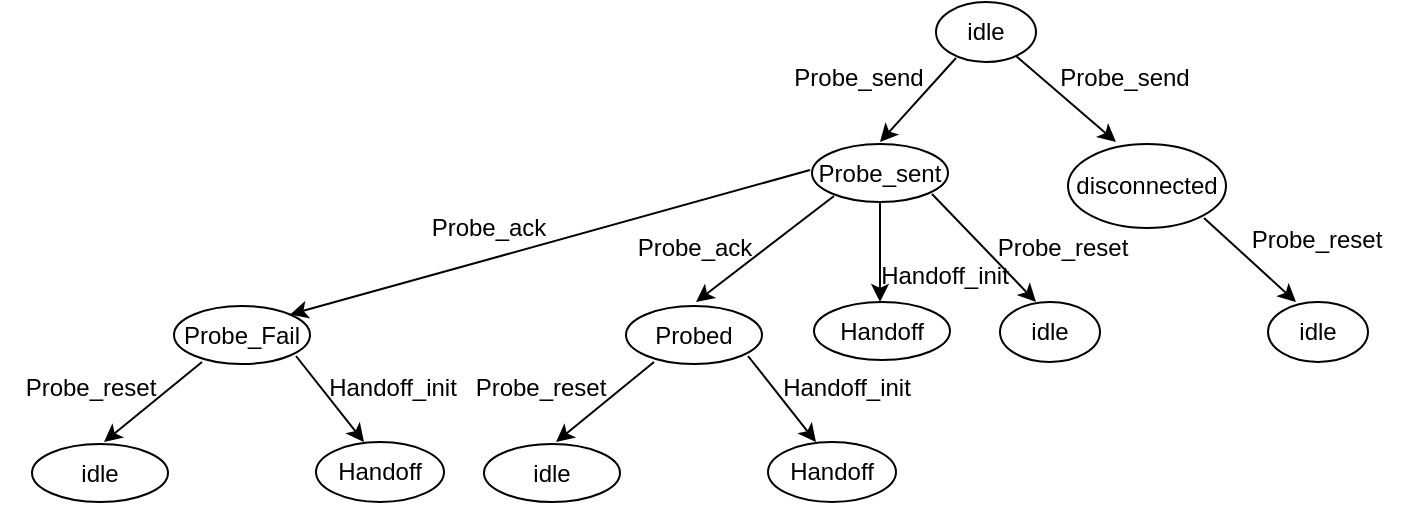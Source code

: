 <mxfile version="22.0.8" type="device">
  <diagram name="Page-1" id="bluvn_l1vRyqVELX8REd">
    <mxGraphModel dx="880" dy="484" grid="1" gridSize="10" guides="1" tooltips="1" connect="1" arrows="1" fold="1" page="1" pageScale="1" pageWidth="850" pageHeight="1100" math="0" shadow="0">
      <root>
        <mxCell id="0" />
        <mxCell id="1" parent="0" />
        <mxCell id="b9SSLsUQUEf4qQV4StT7-1" value="idle" style="ellipse;whiteSpace=wrap;html=1;" vertex="1" parent="1">
          <mxGeometry x="544" y="50" width="50" height="30" as="geometry" />
        </mxCell>
        <mxCell id="b9SSLsUQUEf4qQV4StT7-4" value="" style="endArrow=classic;html=1;rounded=0;" edge="1" parent="1">
          <mxGeometry width="50" height="50" relative="1" as="geometry">
            <mxPoint x="584" y="77" as="sourcePoint" />
            <mxPoint x="634" y="120" as="targetPoint" />
          </mxGeometry>
        </mxCell>
        <mxCell id="b9SSLsUQUEf4qQV4StT7-5" value="disconnected" style="ellipse;whiteSpace=wrap;html=1;" vertex="1" parent="1">
          <mxGeometry x="610" y="121" width="79" height="42" as="geometry" />
        </mxCell>
        <mxCell id="b9SSLsUQUEf4qQV4StT7-9" value="" style="endArrow=classic;html=1;rounded=0;" edge="1" parent="1">
          <mxGeometry width="50" height="50" relative="1" as="geometry">
            <mxPoint x="678" y="158" as="sourcePoint" />
            <mxPoint x="724" y="200" as="targetPoint" />
          </mxGeometry>
        </mxCell>
        <mxCell id="b9SSLsUQUEf4qQV4StT7-7" value="idle" style="ellipse;whiteSpace=wrap;html=1;" vertex="1" parent="1">
          <mxGeometry x="710" y="200" width="50" height="30" as="geometry" />
        </mxCell>
        <mxCell id="b9SSLsUQUEf4qQV4StT7-10" value="Probe_send" style="text;html=1;align=center;verticalAlign=middle;resizable=0;points=[];autosize=1;strokeColor=none;fillColor=none;" vertex="1" parent="1">
          <mxGeometry x="593" y="73" width="90" height="30" as="geometry" />
        </mxCell>
        <mxCell id="b9SSLsUQUEf4qQV4StT7-11" value="Probe_reset" style="text;html=1;align=center;verticalAlign=middle;resizable=0;points=[];autosize=1;strokeColor=none;fillColor=none;" vertex="1" parent="1">
          <mxGeometry x="689" y="154" width="90" height="30" as="geometry" />
        </mxCell>
        <mxCell id="b9SSLsUQUEf4qQV4StT7-12" value="" style="endArrow=classic;html=1;rounded=0;" edge="1" parent="1">
          <mxGeometry width="50" height="50" relative="1" as="geometry">
            <mxPoint x="554" y="78" as="sourcePoint" />
            <mxPoint x="516" y="120" as="targetPoint" />
          </mxGeometry>
        </mxCell>
        <mxCell id="b9SSLsUQUEf4qQV4StT7-14" style="edgeStyle=orthogonalEdgeStyle;rounded=0;orthogonalLoop=1;jettySize=auto;html=1;exitX=0.5;exitY=1;exitDx=0;exitDy=0;" edge="1" parent="1" source="b9SSLsUQUEf4qQV4StT7-13">
          <mxGeometry relative="1" as="geometry">
            <mxPoint x="516" y="200" as="targetPoint" />
          </mxGeometry>
        </mxCell>
        <mxCell id="b9SSLsUQUEf4qQV4StT7-13" value="Probe_sent" style="ellipse;whiteSpace=wrap;html=1;" vertex="1" parent="1">
          <mxGeometry x="482" y="121" width="68" height="29" as="geometry" />
        </mxCell>
        <mxCell id="b9SSLsUQUEf4qQV4StT7-15" value="Handoff" style="ellipse;whiteSpace=wrap;html=1;" vertex="1" parent="1">
          <mxGeometry x="483" y="200" width="68" height="29" as="geometry" />
        </mxCell>
        <mxCell id="b9SSLsUQUEf4qQV4StT7-16" value="" style="endArrow=classic;html=1;rounded=0;" edge="1" parent="1">
          <mxGeometry width="50" height="50" relative="1" as="geometry">
            <mxPoint x="493" y="147" as="sourcePoint" />
            <mxPoint x="424" y="200" as="targetPoint" />
          </mxGeometry>
        </mxCell>
        <mxCell id="b9SSLsUQUEf4qQV4StT7-17" value="Probed" style="ellipse;whiteSpace=wrap;html=1;" vertex="1" parent="1">
          <mxGeometry x="389" y="202" width="68" height="29" as="geometry" />
        </mxCell>
        <mxCell id="b9SSLsUQUEf4qQV4StT7-18" value="" style="endArrow=classic;html=1;rounded=0;" edge="1" parent="1">
          <mxGeometry width="50" height="50" relative="1" as="geometry">
            <mxPoint x="542" y="146" as="sourcePoint" />
            <mxPoint x="594" y="200" as="targetPoint" />
          </mxGeometry>
        </mxCell>
        <mxCell id="b9SSLsUQUEf4qQV4StT7-19" value="idle" style="ellipse;whiteSpace=wrap;html=1;" vertex="1" parent="1">
          <mxGeometry x="576" y="200" width="50" height="30" as="geometry" />
        </mxCell>
        <mxCell id="b9SSLsUQUEf4qQV4StT7-20" value="" style="endArrow=classic;html=1;rounded=0;" edge="1" parent="1">
          <mxGeometry width="50" height="50" relative="1" as="geometry">
            <mxPoint x="403" y="230" as="sourcePoint" />
            <mxPoint x="354" y="270" as="targetPoint" />
          </mxGeometry>
        </mxCell>
        <mxCell id="b9SSLsUQUEf4qQV4StT7-21" value="idle" style="ellipse;whiteSpace=wrap;html=1;" vertex="1" parent="1">
          <mxGeometry x="318" y="271" width="68" height="29" as="geometry" />
        </mxCell>
        <mxCell id="b9SSLsUQUEf4qQV4StT7-22" value="" style="endArrow=classic;html=1;rounded=0;" edge="1" parent="1">
          <mxGeometry width="50" height="50" relative="1" as="geometry">
            <mxPoint x="450" y="227" as="sourcePoint" />
            <mxPoint x="484" y="270" as="targetPoint" />
          </mxGeometry>
        </mxCell>
        <mxCell id="b9SSLsUQUEf4qQV4StT7-23" value="Handoff" style="ellipse;whiteSpace=wrap;html=1;" vertex="1" parent="1">
          <mxGeometry x="460" y="270" width="64" height="30" as="geometry" />
        </mxCell>
        <mxCell id="b9SSLsUQUEf4qQV4StT7-24" value="" style="endArrow=classic;html=1;rounded=0;entryX=1;entryY=0;entryDx=0;entryDy=0;" edge="1" parent="1" target="b9SSLsUQUEf4qQV4StT7-25">
          <mxGeometry width="50" height="50" relative="1" as="geometry">
            <mxPoint x="481" y="134" as="sourcePoint" />
            <mxPoint x="300" y="187" as="targetPoint" />
          </mxGeometry>
        </mxCell>
        <mxCell id="b9SSLsUQUEf4qQV4StT7-25" value="Probe_Fail" style="ellipse;whiteSpace=wrap;html=1;" vertex="1" parent="1">
          <mxGeometry x="163" y="202" width="68" height="29" as="geometry" />
        </mxCell>
        <mxCell id="b9SSLsUQUEf4qQV4StT7-26" value="" style="endArrow=classic;html=1;rounded=0;" edge="1" parent="1">
          <mxGeometry width="50" height="50" relative="1" as="geometry">
            <mxPoint x="177" y="230" as="sourcePoint" />
            <mxPoint x="128" y="270" as="targetPoint" />
          </mxGeometry>
        </mxCell>
        <mxCell id="b9SSLsUQUEf4qQV4StT7-27" value="idle" style="ellipse;whiteSpace=wrap;html=1;" vertex="1" parent="1">
          <mxGeometry x="92" y="271" width="68" height="29" as="geometry" />
        </mxCell>
        <mxCell id="b9SSLsUQUEf4qQV4StT7-28" value="" style="endArrow=classic;html=1;rounded=0;" edge="1" parent="1">
          <mxGeometry width="50" height="50" relative="1" as="geometry">
            <mxPoint x="224" y="227" as="sourcePoint" />
            <mxPoint x="258" y="270" as="targetPoint" />
          </mxGeometry>
        </mxCell>
        <mxCell id="b9SSLsUQUEf4qQV4StT7-29" value="Handoff" style="ellipse;whiteSpace=wrap;html=1;" vertex="1" parent="1">
          <mxGeometry x="234" y="270" width="64" height="30" as="geometry" />
        </mxCell>
        <mxCell id="b9SSLsUQUEf4qQV4StT7-30" value="Probe_send" style="text;html=1;align=center;verticalAlign=middle;resizable=0;points=[];autosize=1;strokeColor=none;fillColor=none;" vertex="1" parent="1">
          <mxGeometry x="460" y="73" width="90" height="30" as="geometry" />
        </mxCell>
        <mxCell id="b9SSLsUQUEf4qQV4StT7-31" value="Probe_ack" style="text;html=1;align=center;verticalAlign=middle;resizable=0;points=[];autosize=1;strokeColor=none;fillColor=none;" vertex="1" parent="1">
          <mxGeometry x="280" y="148" width="80" height="30" as="geometry" />
        </mxCell>
        <mxCell id="b9SSLsUQUEf4qQV4StT7-32" value="Probe_ack" style="text;html=1;align=center;verticalAlign=middle;resizable=0;points=[];autosize=1;strokeColor=none;fillColor=none;" vertex="1" parent="1">
          <mxGeometry x="383" y="158" width="80" height="30" as="geometry" />
        </mxCell>
        <mxCell id="b9SSLsUQUEf4qQV4StT7-33" value="Probe_reset" style="text;html=1;align=center;verticalAlign=middle;resizable=0;points=[];autosize=1;strokeColor=none;fillColor=none;" vertex="1" parent="1">
          <mxGeometry x="562" y="158" width="90" height="30" as="geometry" />
        </mxCell>
        <mxCell id="b9SSLsUQUEf4qQV4StT7-34" value="Probe_reset" style="text;html=1;align=center;verticalAlign=middle;resizable=0;points=[];autosize=1;strokeColor=none;fillColor=none;" vertex="1" parent="1">
          <mxGeometry x="301" y="228" width="90" height="30" as="geometry" />
        </mxCell>
        <mxCell id="b9SSLsUQUEf4qQV4StT7-35" value="Handoff_init" style="text;html=1;align=center;verticalAlign=middle;resizable=0;points=[];autosize=1;strokeColor=none;fillColor=none;" vertex="1" parent="1">
          <mxGeometry x="454" y="228" width="90" height="30" as="geometry" />
        </mxCell>
        <mxCell id="b9SSLsUQUEf4qQV4StT7-36" value="Handoff_init" style="text;html=1;align=center;verticalAlign=middle;resizable=0;points=[];autosize=1;strokeColor=none;fillColor=none;" vertex="1" parent="1">
          <mxGeometry x="227" y="228" width="90" height="30" as="geometry" />
        </mxCell>
        <mxCell id="b9SSLsUQUEf4qQV4StT7-37" value="Probe_reset" style="text;html=1;align=center;verticalAlign=middle;resizable=0;points=[];autosize=1;strokeColor=none;fillColor=none;" vertex="1" parent="1">
          <mxGeometry x="76" y="228" width="90" height="30" as="geometry" />
        </mxCell>
        <mxCell id="b9SSLsUQUEf4qQV4StT7-38" value="Handoff_init" style="text;html=1;align=center;verticalAlign=middle;resizable=0;points=[];autosize=1;strokeColor=none;fillColor=none;" vertex="1" parent="1">
          <mxGeometry x="503" y="172" width="90" height="30" as="geometry" />
        </mxCell>
      </root>
    </mxGraphModel>
  </diagram>
</mxfile>
